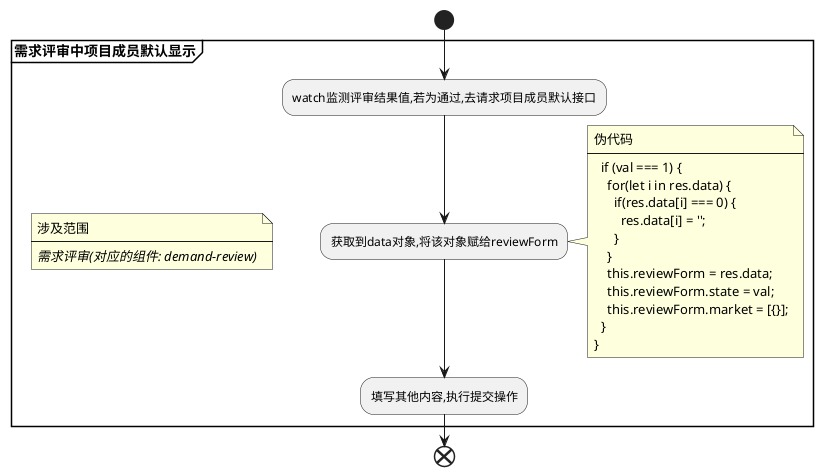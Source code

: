 @startuml
start
partition **需求评审中项目成员默认显示** {
  note
    涉及范围
    ----
    //需求评审(对应的组件: demand-review)//
  end note

  :watch监测评审结果值,若为通过,去请求项目成员默认接口;
  :获取到data对象,将该对象赋给reviewForm;
  note right
    伪代码
    ----
     'reviewForm.state'(val) {
      if (val === 1) {
        for(let i in res.data) {
          if(res.data[i] === 0) {
            res.data[i] = '';
          }  
        }
        this.reviewForm = res.data;
        this.reviewForm.state = val;
        this.reviewForm.market = [{}];
      }
    }
  end note
  :填写其他内容,执行提交操作;
}
end 
@enduml

@startuml
start
partition **报价列表中产品信息中新增各调研附件内容的查看** {
  note 
    涉及范围
    ----
    //报价列表中查看产品信息(对应的组件: quotation-list、product-basic-form、base-upload)//
  end note
  :新增调研内容表单项(包含了base-upload组件);
  :请求"/api/pricing/product/detail/get?id"接口,
  获取到各调研附件;
  :将各调研附件内容填入对应的表单项内;
  note right
    伪代码
    ----
    //针对单附件
      <el-form-item label="xx调研">
        <base-upload
          type="survey"
          url="risk-survey-report"
          :is-disabled="true"
          :file="{ id: 1000, type: 1, name: 'ces.xlsx' }"
        />
      </el-form-item>
      //针对附件数组
      <el-form-item label="xx调研">
        <div
          v-for="item in [
            { id: 1000, type: 1, name: 'ces.xlsx' },
            { id: 1001, type: 12860, name: 'test.xlsx' }
          ]"
          :key="item.id"
        >
          <base-upload
            type="survey"
            url="user-survey-report"
            :is-disabled="true"
            :file="item"
          />
        </div>
      </el-form-item>
  end note
}
end
@enduml

@startuml
start
partition **公司logo支持多公司可配** {
   note
    涉及范围
    ----
    //vue.config.js、package.json//
  end note
  :安装并使用插件(js-conditional-compile-loader,cross-env );
  :使用/*IFTRUE_xxx开头,以FITRUE_xxx*/结尾的形式配置基点和海图logo;
  note right
    伪代码
    ----
    /*IFTRUE_heyme*/
     <img src="heyme_logo.png">
    /*FITRUE_heyme*/

    /*IFTRUE_basepoint*/
     <img src="basepoint_logo.png">
    /*FITRUE_basepoint*/

    /*IFTRUE_heytool*/
     <img src="heytool_logo.png">
    /*FITRUE_heytool*/
  end note
  :使用带参build;
}
end
@enduml

@startuml
start
partition **报价表单中新增计算规则的一个钉钉在线文档链接** {
  note 
    涉及范围
    ----
    // 新增报价(对应的组件: price-form, product-plan) //
  end note
  :在表单内新增提示(提示：以下费用填写可通过辅助工具进行计算。点击前往 >>);
  :根据vue条件编译,赋予不同的钉钉在线文档链接;
}
end
@enduml

@startuml
start
partition **SKU命名新增图片上传** {
  note
    涉及范围
    ----
    //下单详情下的sku命名版块(对应的组件: sku-name, base-upload)//
  end note
  :根据原型调整页面布局,新增sku图片表单项(包含了base-upload组件);
  :请求"api/order/sku/get?order_id"接口,获取到sku数组列表以及sku命名进度表的状态;
  if(sku进度表状态为已完成) then (yes)
    if(sku数组为空数组)  then (yes)
      :sku图片上传表单项隐藏;
      :该表单内的表单项和按钮均置灰,不可操作;
    else (no)
      :将获取到的sku数组信息填入对应表单项;
    endif
    stop
  else (no) 
    :手动将sku设置为[{ image: {} }]的形式;
    :选择平台、填写sku名称、上传SKU图片(仅一张)以及上传实际项目计划书;
    note right 
      SKU图片上传相关伪代码
      ----
       <el-form-item
          :label="'SKU图片' + (index + 1)"
          :prop="`sku.${index}.image`"
          :rules="skuRules.image"
        >
          <base-upload
            tag="SKU图片"
            type="imageSingle"
            :file="form.sku[index].image"
            url="sku-image"
            :is-disabled="isDisabled"
            @get-file="(val) => getUploadFile(val, 'image', index)"
          />
        </el-form-item>

        //js
        getUploadFile(e, type, index) {
          if (type === 'file') {
            this.file = e;
          } else {
            this.form.sku[index].image = e;
          }
        }
    end note
    if(点击了新增SKU按钮) then (yes)
      :将{ image: {} }对象push进sku数组;
   endif
    if(点击了删除) then (yes)
      :将sku数组对应index下的该对象删除
      (base-delete组件已封装好相关功能,调用该组件即可);
   endif   
   :完成填写后,点击提交按钮,校验必填项;
   :校验通过后,调用"/api/order/sku/name"接口;
   :请求成功后刷新sku命名版块(调用"api/order/sku/get?order_id"接口);
  endif
}
end
@enduml


